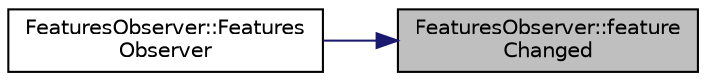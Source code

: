digraph "FeaturesObserver::featureChanged"
{
 // LATEX_PDF_SIZE
  edge [fontname="Helvetica",fontsize="10",labelfontname="Helvetica",labelfontsize="10"];
  node [fontname="Helvetica",fontsize="10",shape=record];
  rankdir="RL";
  Node1 [label="FeaturesObserver::feature\lChanged",height=0.2,width=0.4,color="black", fillcolor="grey75", style="filled", fontcolor="black",tooltip=" "];
  Node1 -> Node2 [dir="back",color="midnightblue",fontsize="10",style="solid",fontname="Helvetica"];
  Node2 [label="FeaturesObserver::Features\lObserver",height=0.2,width=0.4,color="black", fillcolor="white", style="filled",URL="$class_features_observer.html#a0fe8050b941c7df4daf1bfd5c0c1df69",tooltip=" "];
}
